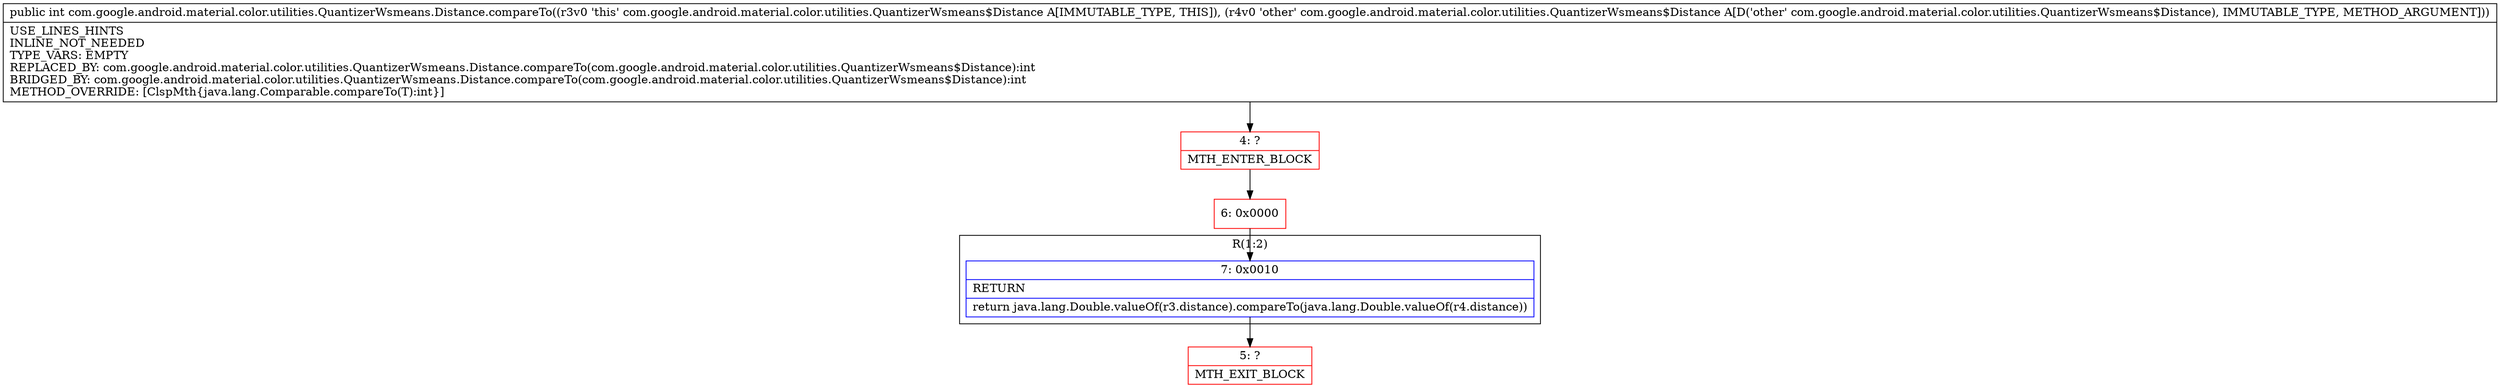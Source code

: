 digraph "CFG forcom.google.android.material.color.utilities.QuantizerWsmeans.Distance.compareTo(Lcom\/google\/android\/material\/color\/utilities\/QuantizerWsmeans$Distance;)I" {
subgraph cluster_Region_409822776 {
label = "R(1:2)";
node [shape=record,color=blue];
Node_7 [shape=record,label="{7\:\ 0x0010|RETURN\l|return java.lang.Double.valueOf(r3.distance).compareTo(java.lang.Double.valueOf(r4.distance))\l}"];
}
Node_4 [shape=record,color=red,label="{4\:\ ?|MTH_ENTER_BLOCK\l}"];
Node_6 [shape=record,color=red,label="{6\:\ 0x0000}"];
Node_5 [shape=record,color=red,label="{5\:\ ?|MTH_EXIT_BLOCK\l}"];
MethodNode[shape=record,label="{public int com.google.android.material.color.utilities.QuantizerWsmeans.Distance.compareTo((r3v0 'this' com.google.android.material.color.utilities.QuantizerWsmeans$Distance A[IMMUTABLE_TYPE, THIS]), (r4v0 'other' com.google.android.material.color.utilities.QuantizerWsmeans$Distance A[D('other' com.google.android.material.color.utilities.QuantizerWsmeans$Distance), IMMUTABLE_TYPE, METHOD_ARGUMENT]))  | USE_LINES_HINTS\lINLINE_NOT_NEEDED\lTYPE_VARS: EMPTY\lREPLACED_BY: com.google.android.material.color.utilities.QuantizerWsmeans.Distance.compareTo(com.google.android.material.color.utilities.QuantizerWsmeans$Distance):int\lBRIDGED_BY: com.google.android.material.color.utilities.QuantizerWsmeans.Distance.compareTo(com.google.android.material.color.utilities.QuantizerWsmeans$Distance):int\lMETHOD_OVERRIDE: [ClspMth\{java.lang.Comparable.compareTo(T):int\}]\l}"];
MethodNode -> Node_4;Node_7 -> Node_5;
Node_4 -> Node_6;
Node_6 -> Node_7;
}

